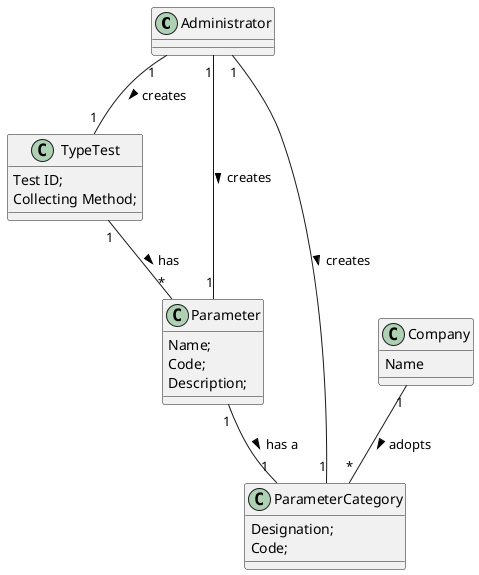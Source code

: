 @startuml

class Administrator{
}
class TypeTest{
Test ID;
Collecting Method;
}
class Parameter{
Name;
Code;
Description;
}
class ParameterCategory{
Designation;
Code;

}
class Company{
Name
}

Company "1" -- "*" ParameterCategory : adopts >
Parameter "1" -- "1" ParameterCategory : has a >
Administrator "1" -- "1" ParameterCategory : creates >
Administrator "1" -- "1" Parameter : creates >
Administrator "1" -- "1" TypeTest: creates >
TypeTest "1" -- "*" Parameter : has >



@enduml
